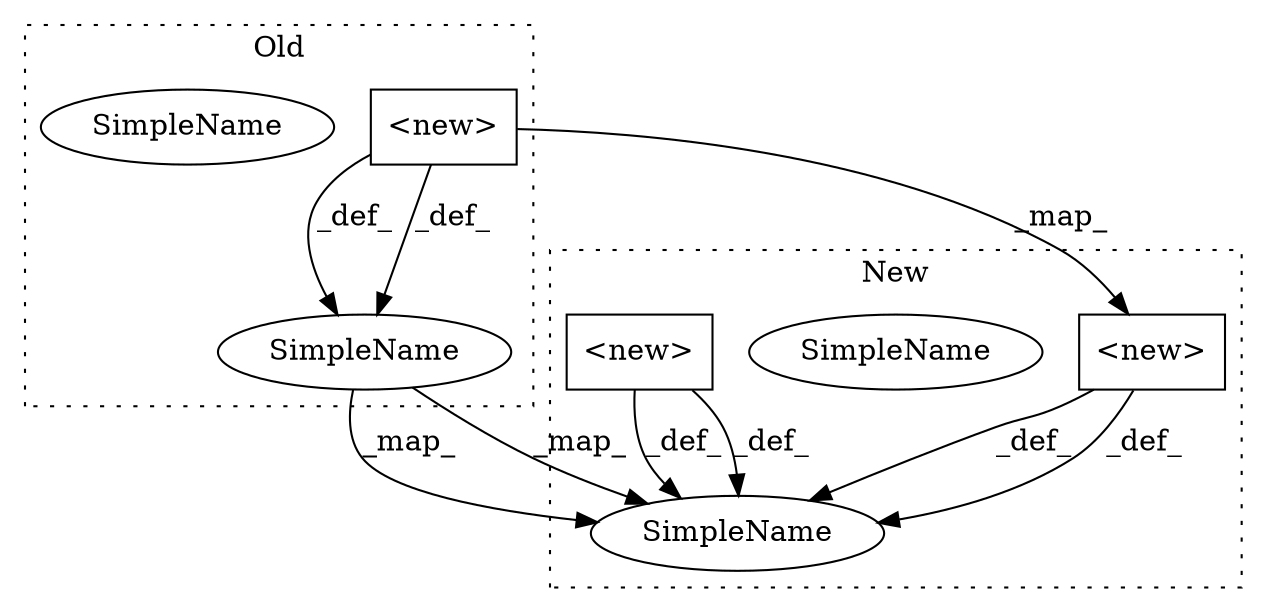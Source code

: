 digraph G {
subgraph cluster0 {
1 [label="<new>" a="14" s="644" l="15" shape="box"];
3 [label="SimpleName" a="42" s="584" l="2" shape="ellipse"];
6 [label="SimpleName" a="42" s="584" l="2" shape="ellipse"];
label = "Old";
style="dotted";
}
subgraph cluster1 {
2 [label="<new>" a="14" s="718" l="15" shape="box"];
4 [label="SimpleName" a="42" s="610" l="2" shape="ellipse"];
5 [label="SimpleName" a="42" s="610" l="2" shape="ellipse"];
7 [label="<new>" a="14" s="788" l="17" shape="box"];
label = "New";
style="dotted";
}
1 -> 6 [label="_def_"];
1 -> 6 [label="_def_"];
1 -> 2 [label="_map_"];
2 -> 5 [label="_def_"];
2 -> 5 [label="_def_"];
6 -> 5 [label="_map_"];
6 -> 5 [label="_map_"];
7 -> 5 [label="_def_"];
7 -> 5 [label="_def_"];
}